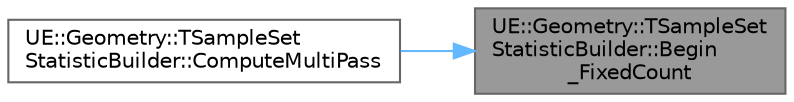 digraph "UE::Geometry::TSampleSetStatisticBuilder::Begin_FixedCount"
{
 // INTERACTIVE_SVG=YES
 // LATEX_PDF_SIZE
  bgcolor="transparent";
  edge [fontname=Helvetica,fontsize=10,labelfontname=Helvetica,labelfontsize=10];
  node [fontname=Helvetica,fontsize=10,shape=box,height=0.2,width=0.4];
  rankdir="RL";
  Node1 [id="Node000001",label="UE::Geometry::TSampleSet\lStatisticBuilder::Begin\l_FixedCount",height=0.2,width=0.4,color="gray40", fillcolor="grey60", style="filled", fontcolor="black",tooltip=" "];
  Node1 -> Node2 [id="edge1_Node000001_Node000002",dir="back",color="steelblue1",style="solid",tooltip=" "];
  Node2 [id="Node000002",label="UE::Geometry::TSampleSet\lStatisticBuilder::ComputeMultiPass",height=0.2,width=0.4,color="grey40", fillcolor="white", style="filled",URL="$dc/d3e/structUE_1_1Geometry_1_1TSampleSetStatisticBuilder.html#a7af157c48d10d29146940cc081ab3725",tooltip=" "];
}
